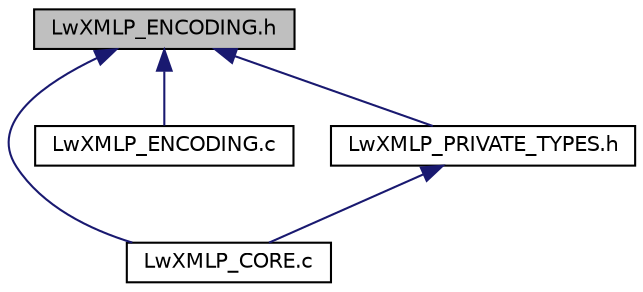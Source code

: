 digraph "LwXMLP_ENCODING.h"
{
 // LATEX_PDF_SIZE
  edge [fontname="Helvetica",fontsize="10",labelfontname="Helvetica",labelfontsize="10"];
  node [fontname="Helvetica",fontsize="10",shape=record];
  Node1 [label="LwXMLP_ENCODING.h",height=0.2,width=0.4,color="black", fillcolor="grey75", style="filled", fontcolor="black",tooltip="This header file contain all the global definitions for the LwXMLP_ENCODING."];
  Node1 -> Node2 [dir="back",color="midnightblue",fontsize="10",style="solid",fontname="Helvetica"];
  Node2 [label="LwXMLP_CORE.c",height=0.2,width=0.4,color="black", fillcolor="white", style="filled",URL="$_lw_x_m_l_p___c_o_r_e_8c.html",tooltip="This is a source code file for the LwXMLP module which contain all the core API."];
  Node1 -> Node3 [dir="back",color="midnightblue",fontsize="10",style="solid",fontname="Helvetica"];
  Node3 [label="LwXMLP_ENCODING.c",height=0.2,width=0.4,color="black", fillcolor="white", style="filled",URL="$_lw_x_m_l_p___e_n_c_o_d_i_n_g_8c.html",tooltip="This is a source code file for the different encoding schemes."];
  Node1 -> Node4 [dir="back",color="midnightblue",fontsize="10",style="solid",fontname="Helvetica"];
  Node4 [label="LwXMLP_PRIVATE_TYPES.h",height=0.2,width=0.4,color="black", fillcolor="white", style="filled",URL="$_lw_x_m_l_p___p_r_i_v_a_t_e___t_y_p_e_s_8h.html",tooltip="This header file contain all the private types definitions for the LwXMLP_CORE which will be converte..."];
  Node4 -> Node2 [dir="back",color="midnightblue",fontsize="10",style="solid",fontname="Helvetica"];
}
